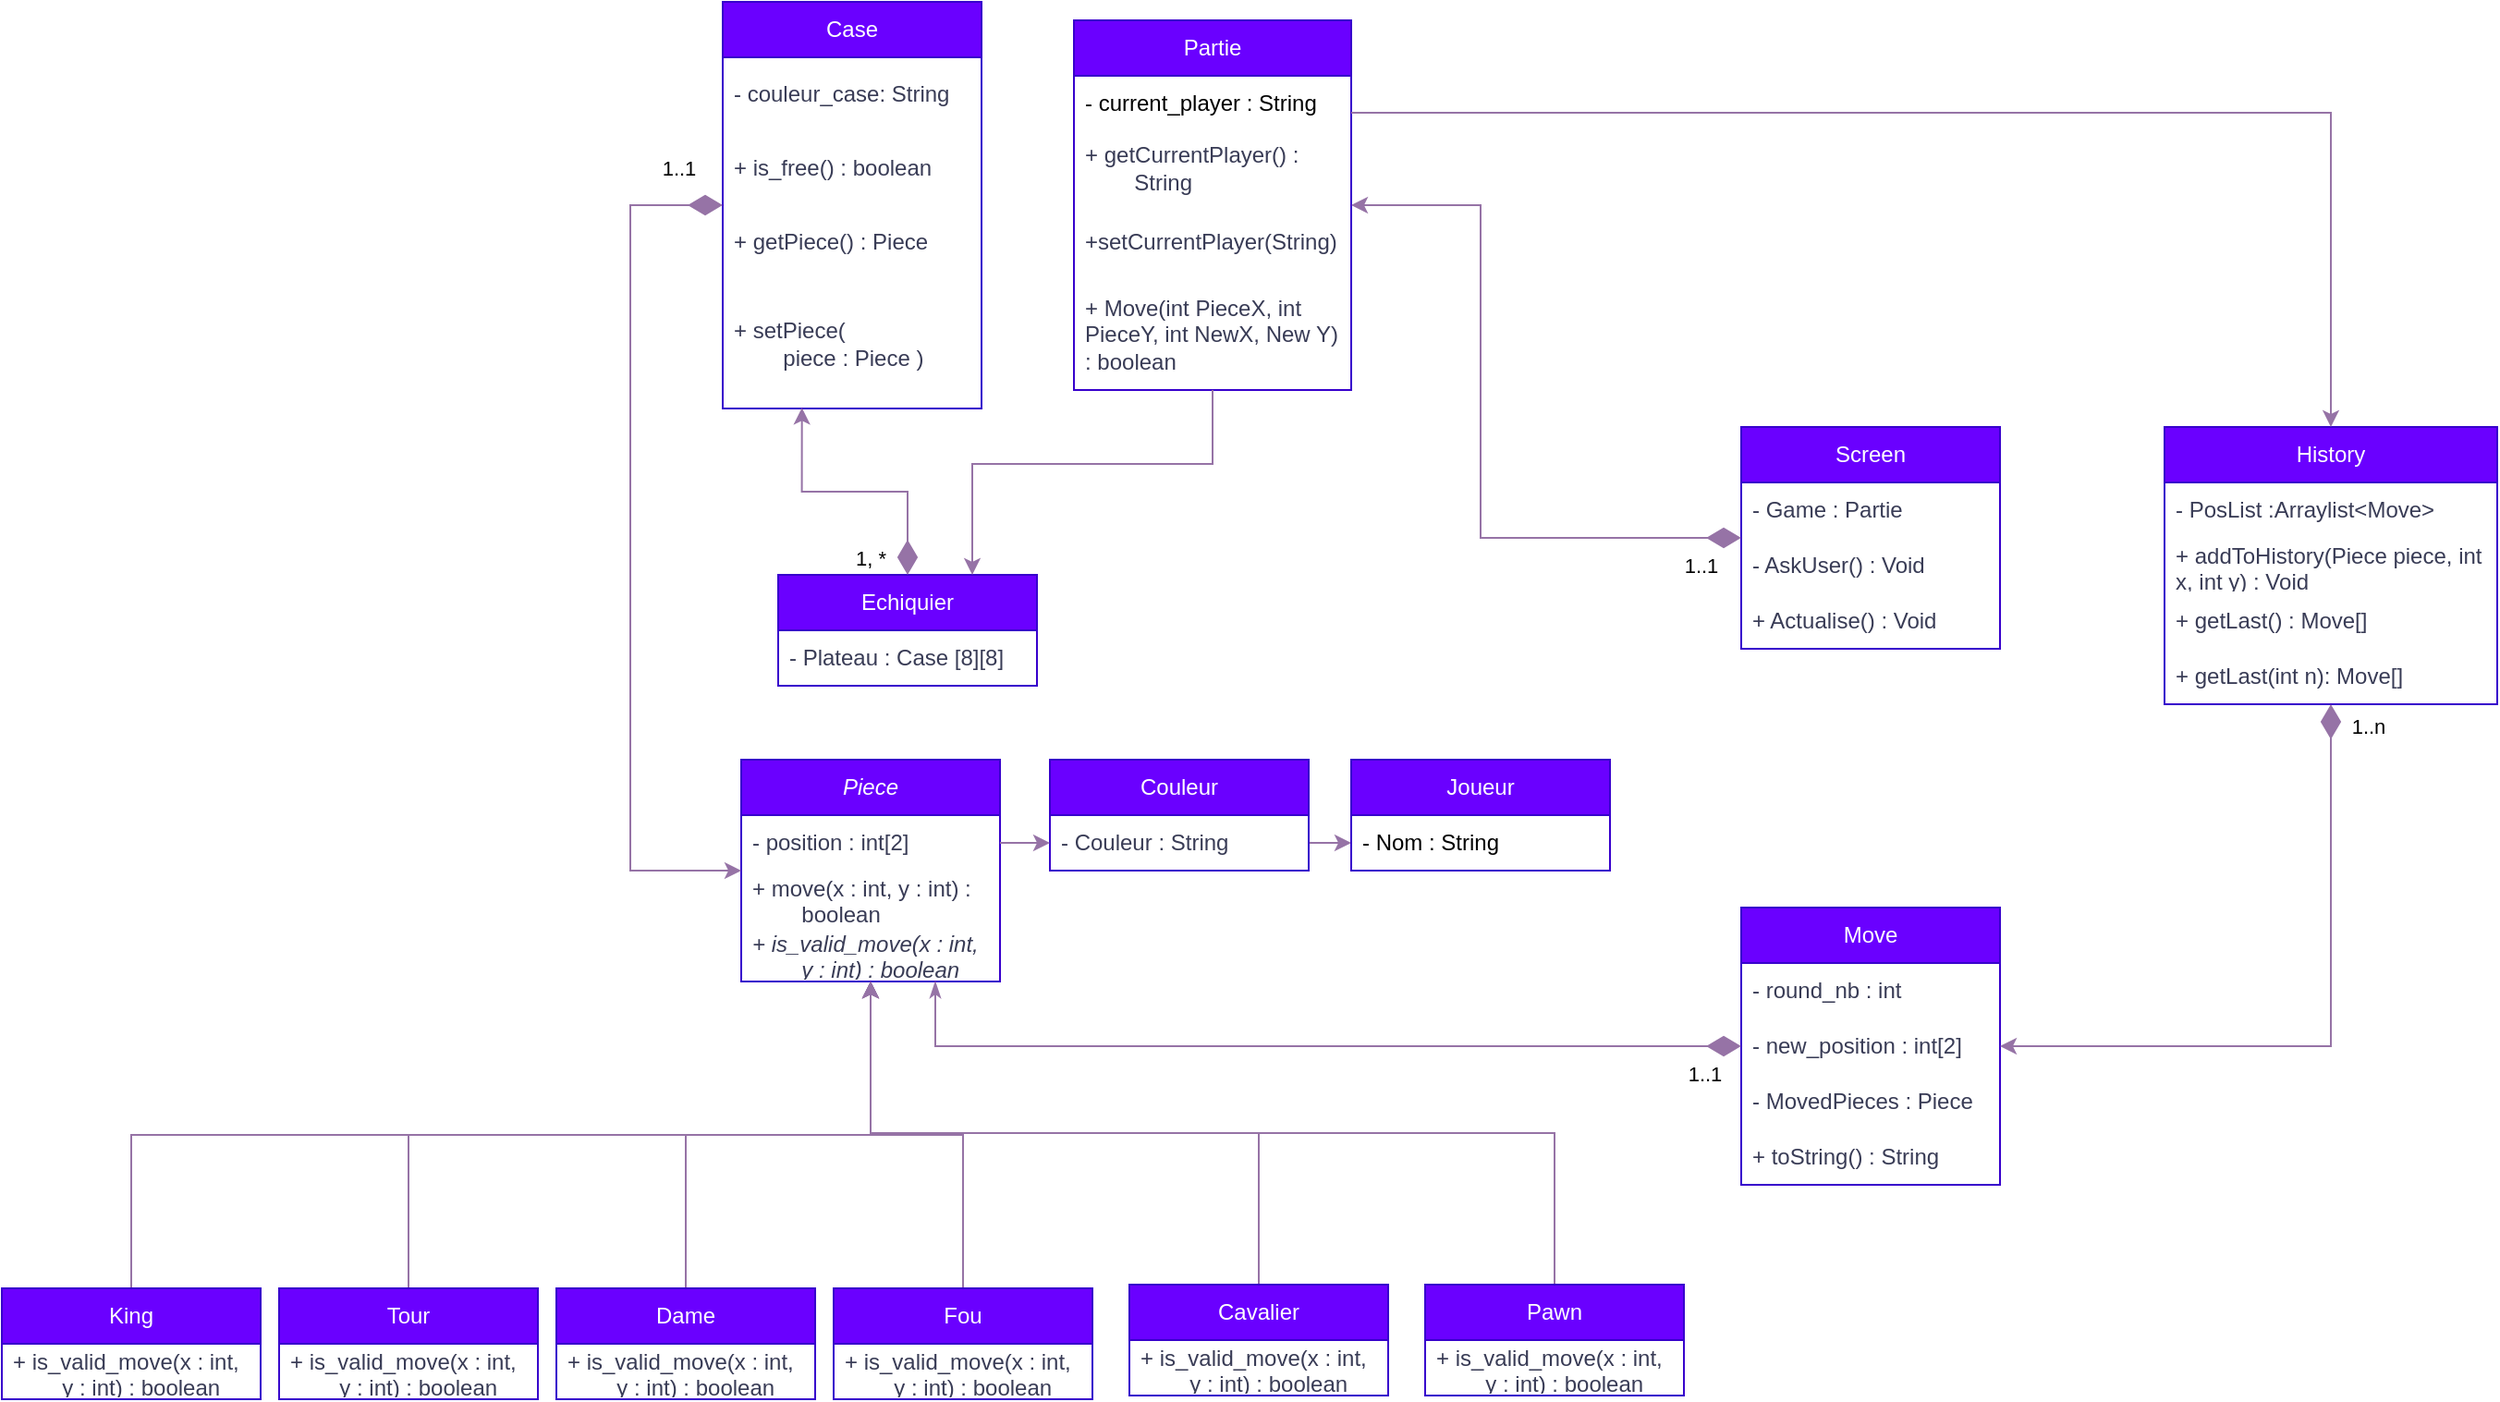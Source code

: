 <mxfile version="27.0.5">
  <diagram name="Page-1" id="sRfou3OoeG-b3gayTd13">
    <mxGraphModel dx="1072" dy="633" grid="1" gridSize="10" guides="1" tooltips="1" connect="1" arrows="1" fold="1" page="1" pageScale="1" pageWidth="827" pageHeight="1169" math="0" shadow="0">
      <root>
        <mxCell id="0" />
        <mxCell id="1" parent="0" />
        <mxCell id="uNADeWqpGI-RBYRrRzgx-45" value="Partie" style="swimlane;fontStyle=0;childLayout=stackLayout;horizontal=1;startSize=30;horizontalStack=0;resizeParent=1;resizeParentMax=0;resizeLast=0;collapsible=1;marginBottom=0;whiteSpace=wrap;html=1;labelBackgroundColor=none;fillColor=#6a00ff;fontColor=#ffffff;strokeColor=#3700CC;" parent="1" vertex="1">
          <mxGeometry x="840" y="200" width="150" height="200" as="geometry">
            <mxRectangle x="840" y="230" width="70" height="30" as="alternateBounds" />
          </mxGeometry>
        </mxCell>
        <mxCell id="uNADeWqpGI-RBYRrRzgx-46" value="- current_player : String" style="text;fillColor=none;align=left;verticalAlign=middle;spacingLeft=4;spacingRight=4;overflow=hidden;points=[[0,0.5],[1,0.5]];portConstraint=eastwest;rotatable=0;whiteSpace=wrap;html=1;labelBackgroundColor=none;strokeColor=none;" parent="uNADeWqpGI-RBYRrRzgx-45" vertex="1">
          <mxGeometry y="30" width="150" height="30" as="geometry" />
        </mxCell>
        <mxCell id="nii3DwcwY6-oPxwdLl7k-23" value="+ getCurrentPlayer() : &lt;span style=&quot;white-space: pre;&quot;&gt;&#x9;&lt;/span&gt;String" style="text;strokeColor=none;fillColor=none;align=left;verticalAlign=middle;spacingLeft=4;spacingRight=4;overflow=hidden;points=[[0,0.5],[1,0.5]];portConstraint=eastwest;rotatable=0;whiteSpace=wrap;html=1;labelBackgroundColor=none;fontColor=#393C56;" parent="uNADeWqpGI-RBYRrRzgx-45" vertex="1">
          <mxGeometry y="60" width="150" height="40" as="geometry" />
        </mxCell>
        <mxCell id="nii3DwcwY6-oPxwdLl7k-24" value="+setCurrentPlayer(String)&amp;nbsp;" style="text;strokeColor=none;fillColor=none;align=left;verticalAlign=middle;spacingLeft=4;spacingRight=4;overflow=hidden;points=[[0,0.5],[1,0.5]];portConstraint=eastwest;rotatable=0;whiteSpace=wrap;html=1;labelBackgroundColor=none;fontColor=#393C56;" parent="uNADeWqpGI-RBYRrRzgx-45" vertex="1">
          <mxGeometry y="100" width="150" height="40" as="geometry" />
        </mxCell>
        <mxCell id="rJ8RVYG-5mrpRPlzZNkK-45" value="+ Move(int PieceX, int PieceY, int NewX, New Y&lt;span style=&quot;background-color: transparent; color: light-dark(rgb(57, 60, 86), rgb(182, 184, 207));&quot;&gt;) : boolean&lt;/span&gt;" style="text;strokeColor=none;fillColor=none;align=left;verticalAlign=middle;spacingLeft=4;spacingRight=4;overflow=hidden;points=[[0,0.5],[1,0.5]];portConstraint=eastwest;rotatable=0;whiteSpace=wrap;html=1;labelBackgroundColor=none;fontColor=#393C56;" vertex="1" parent="uNADeWqpGI-RBYRrRzgx-45">
          <mxGeometry y="140" width="150" height="60" as="geometry" />
        </mxCell>
        <mxCell id="CUG4OZb4yTPgz_jlSPcF-22" style="edgeStyle=orthogonalEdgeStyle;rounded=0;orthogonalLoop=1;jettySize=auto;html=1;exitX=1;exitY=0.5;exitDx=0;exitDy=0;entryX=0;entryY=0.5;entryDx=0;entryDy=0;labelBackgroundColor=none;fontColor=default;strokeColor=#9673a6;fillColor=#e1d5e7;" parent="1" source="uNADeWqpGI-RBYRrRzgx-52" target="uNADeWqpGI-RBYRrRzgx-48" edge="1">
          <mxGeometry relative="1" as="geometry">
            <mxPoint x="1017" y="540" as="targetPoint" />
          </mxGeometry>
        </mxCell>
        <mxCell id="uNADeWqpGI-RBYRrRzgx-47" value="Joueur" style="swimlane;fontStyle=0;childLayout=stackLayout;horizontal=1;startSize=30;horizontalStack=0;resizeParent=1;resizeParentMax=0;resizeLast=0;collapsible=1;marginBottom=0;whiteSpace=wrap;html=1;labelBackgroundColor=none;fillColor=#6a00ff;strokeColor=#3700CC;fontColor=#ffffff;" parent="1" vertex="1">
          <mxGeometry x="990" y="600" width="140" height="60" as="geometry">
            <mxRectangle x="710" y="1530" width="80" height="30" as="alternateBounds" />
          </mxGeometry>
        </mxCell>
        <mxCell id="uNADeWqpGI-RBYRrRzgx-48" value="- Nom : String" style="text;align=left;verticalAlign=middle;spacingLeft=4;spacingRight=4;overflow=hidden;points=[[0,0.5],[1,0.5]];portConstraint=eastwest;rotatable=0;whiteSpace=wrap;html=1;labelBackgroundColor=none;" parent="uNADeWqpGI-RBYRrRzgx-47" vertex="1">
          <mxGeometry y="30" width="140" height="30" as="geometry" />
        </mxCell>
        <mxCell id="uNADeWqpGI-RBYRrRzgx-49" value="&lt;div&gt;Echiquier&lt;/div&gt;" style="swimlane;fontStyle=0;childLayout=stackLayout;horizontal=1;startSize=30;horizontalStack=0;resizeParent=1;resizeParentMax=0;resizeLast=0;collapsible=1;marginBottom=0;whiteSpace=wrap;html=1;labelBackgroundColor=none;fillColor=#6a00ff;fontColor=#ffffff;strokeColor=#3700CC;" parent="1" vertex="1">
          <mxGeometry x="680" y="500" width="140" height="60" as="geometry">
            <mxRectangle x="680" y="500" width="90" height="30" as="alternateBounds" />
          </mxGeometry>
        </mxCell>
        <mxCell id="uNADeWqpGI-RBYRrRzgx-50" value="- Plateau : Case [8][8]" style="text;strokeColor=none;fillColor=none;align=left;verticalAlign=middle;spacingLeft=4;spacingRight=4;overflow=hidden;points=[[0,0.5],[1,0.5]];portConstraint=eastwest;rotatable=0;whiteSpace=wrap;html=1;labelBackgroundColor=none;fontColor=#393C56;" parent="uNADeWqpGI-RBYRrRzgx-49" vertex="1">
          <mxGeometry y="30" width="140" height="30" as="geometry" />
        </mxCell>
        <mxCell id="uNADeWqpGI-RBYRrRzgx-51" value="Couleur" style="swimlane;fontStyle=0;childLayout=stackLayout;horizontal=1;startSize=30;horizontalStack=0;resizeParent=1;resizeParentMax=0;resizeLast=0;collapsible=1;marginBottom=0;whiteSpace=wrap;html=1;labelBackgroundColor=none;fillColor=#6a00ff;fontColor=#ffffff;strokeColor=#3700CC;" parent="1" vertex="1">
          <mxGeometry x="827" y="600" width="140" height="60" as="geometry">
            <mxRectangle x="710" y="1430" width="80" height="30" as="alternateBounds" />
          </mxGeometry>
        </mxCell>
        <mxCell id="uNADeWqpGI-RBYRrRzgx-52" value="- Couleur : String" style="text;strokeColor=none;fillColor=none;align=left;verticalAlign=middle;spacingLeft=4;spacingRight=4;overflow=hidden;points=[[0,0.5],[1,0.5]];portConstraint=eastwest;rotatable=0;whiteSpace=wrap;html=1;labelBackgroundColor=none;fontColor=#393C56;" parent="uNADeWqpGI-RBYRrRzgx-51" vertex="1">
          <mxGeometry y="30" width="140" height="30" as="geometry" />
        </mxCell>
        <mxCell id="CUG4OZb4yTPgz_jlSPcF-17" style="edgeStyle=orthogonalEdgeStyle;rounded=0;orthogonalLoop=1;jettySize=auto;html=1;exitX=0.5;exitY=0;exitDx=0;exitDy=0;labelBackgroundColor=none;fontColor=default;strokeColor=#9673a6;fillColor=#e1d5e7;entryX=0.5;entryY=1;entryDx=0;entryDy=0;" parent="1" source="uNADeWqpGI-RBYRrRzgx-53" edge="1" target="uNADeWqpGI-RBYRrRzgx-65">
          <mxGeometry relative="1" as="geometry">
            <mxPoint x="730" y="730" as="targetPoint" />
          </mxGeometry>
        </mxCell>
        <mxCell id="uNADeWqpGI-RBYRrRzgx-53" value="Pawn" style="swimlane;fontStyle=0;childLayout=stackLayout;horizontal=1;startSize=30;horizontalStack=0;resizeParent=1;resizeParentMax=0;resizeLast=0;collapsible=1;marginBottom=0;whiteSpace=wrap;html=1;labelBackgroundColor=none;fillColor=#6a00ff;fontColor=#ffffff;strokeColor=#3700CC;" parent="1" vertex="1">
          <mxGeometry x="1030" y="884" width="140" height="60" as="geometry" />
        </mxCell>
        <mxCell id="nii3DwcwY6-oPxwdLl7k-18" value="+ is_valid_move(&lt;span style=&quot;white-space: pre;&quot;&gt;x : int,&lt;/span&gt;&lt;div&gt;&lt;span style=&quot;white-space: pre;&quot;&gt;&lt;span style=&quot;white-space: pre;&quot;&gt;&#x9;&lt;/span&gt;y : int) : boolean&lt;/span&gt;&lt;/div&gt;" style="text;strokeColor=none;fillColor=none;align=left;verticalAlign=middle;spacingLeft=4;spacingRight=4;overflow=hidden;points=[[0,0.5],[1,0.5]];portConstraint=eastwest;rotatable=0;whiteSpace=wrap;html=1;labelBackgroundColor=none;fontColor=#393C56;" parent="uNADeWqpGI-RBYRrRzgx-53" vertex="1">
          <mxGeometry y="30" width="140" height="30" as="geometry" />
        </mxCell>
        <mxCell id="CUG4OZb4yTPgz_jlSPcF-15" style="edgeStyle=orthogonalEdgeStyle;rounded=0;orthogonalLoop=1;jettySize=auto;html=1;exitX=0.5;exitY=0;exitDx=0;exitDy=0;labelBackgroundColor=none;fontColor=default;strokeColor=#9673a6;fillColor=#e1d5e7;entryX=0.5;entryY=1;entryDx=0;entryDy=0;" parent="1" source="uNADeWqpGI-RBYRrRzgx-59" edge="1" target="uNADeWqpGI-RBYRrRzgx-65">
          <mxGeometry relative="1" as="geometry">
            <mxPoint x="730" y="730" as="targetPoint" />
          </mxGeometry>
        </mxCell>
        <mxCell id="uNADeWqpGI-RBYRrRzgx-59" value="Fou" style="swimlane;fontStyle=0;childLayout=stackLayout;horizontal=1;startSize=30;horizontalStack=0;resizeParent=1;resizeParentMax=0;resizeLast=0;collapsible=1;marginBottom=0;whiteSpace=wrap;html=1;labelBackgroundColor=none;fillColor=#6a00ff;fontColor=#ffffff;strokeColor=#3700CC;" parent="1" vertex="1">
          <mxGeometry x="710" y="886" width="140" height="60" as="geometry">
            <mxRectangle x="450" y="1790" width="60" height="30" as="alternateBounds" />
          </mxGeometry>
        </mxCell>
        <mxCell id="nii3DwcwY6-oPxwdLl7k-16" value="+ is_valid_move(&lt;span style=&quot;white-space: pre;&quot;&gt;x : int,&lt;/span&gt;&lt;div&gt;&lt;span style=&quot;white-space: pre;&quot;&gt;&lt;span style=&quot;white-space: pre;&quot;&gt;&#x9;&lt;/span&gt;y : int) : boolean&lt;/span&gt;&lt;/div&gt;" style="text;strokeColor=none;fillColor=none;align=left;verticalAlign=middle;spacingLeft=4;spacingRight=4;overflow=hidden;points=[[0,0.5],[1,0.5]];portConstraint=eastwest;rotatable=0;whiteSpace=wrap;html=1;labelBackgroundColor=none;fontColor=#393C56;" parent="uNADeWqpGI-RBYRrRzgx-59" vertex="1">
          <mxGeometry y="30" width="140" height="30" as="geometry" />
        </mxCell>
        <mxCell id="CUG4OZb4yTPgz_jlSPcF-18" style="edgeStyle=orthogonalEdgeStyle;rounded=0;orthogonalLoop=1;jettySize=auto;html=1;exitX=0.5;exitY=0;exitDx=0;exitDy=0;labelBackgroundColor=none;fontColor=default;strokeColor=#9673a6;fillColor=#e1d5e7;entryX=0.5;entryY=1;entryDx=0;entryDy=0;" parent="1" source="uNADeWqpGI-RBYRrRzgx-61" edge="1" target="uNADeWqpGI-RBYRrRzgx-65">
          <mxGeometry relative="1" as="geometry">
            <mxPoint x="730" y="730" as="targetPoint" />
          </mxGeometry>
        </mxCell>
        <mxCell id="uNADeWqpGI-RBYRrRzgx-61" value="Tour" style="swimlane;fontStyle=0;childLayout=stackLayout;horizontal=1;startSize=30;horizontalStack=0;resizeParent=1;resizeParentMax=0;resizeLast=0;collapsible=1;marginBottom=0;whiteSpace=wrap;html=1;labelBackgroundColor=none;fillColor=#6a00ff;fontColor=#ffffff;strokeColor=#3700CC;" parent="1" vertex="1">
          <mxGeometry x="410" y="886" width="140" height="60" as="geometry" />
        </mxCell>
        <mxCell id="nii3DwcwY6-oPxwdLl7k-14" value="+ is_valid_move(&lt;span style=&quot;white-space: pre;&quot;&gt;x : int,&lt;/span&gt;&lt;div&gt;&lt;span style=&quot;white-space: pre;&quot;&gt;&lt;span style=&quot;white-space: pre;&quot;&gt;&#x9;&lt;/span&gt;y : int) : boolean&lt;/span&gt;&lt;/div&gt;" style="text;strokeColor=none;fillColor=none;align=left;verticalAlign=middle;spacingLeft=4;spacingRight=4;overflow=hidden;points=[[0,0.5],[1,0.5]];portConstraint=eastwest;rotatable=0;whiteSpace=wrap;html=1;labelBackgroundColor=none;fontColor=#393C56;" parent="uNADeWqpGI-RBYRrRzgx-61" vertex="1">
          <mxGeometry y="30" width="140" height="30" as="geometry" />
        </mxCell>
        <mxCell id="uNADeWqpGI-RBYRrRzgx-65" value="&lt;i&gt;Piece&lt;/i&gt;" style="swimlane;fontStyle=0;childLayout=stackLayout;horizontal=1;startSize=30;horizontalStack=0;resizeParent=1;resizeParentMax=0;resizeLast=0;collapsible=1;marginBottom=0;whiteSpace=wrap;html=1;labelBackgroundColor=none;fillColor=#6a00ff;fontColor=#ffffff;strokeColor=#3700CC;" parent="1" vertex="1">
          <mxGeometry x="660" y="600" width="140" height="120" as="geometry">
            <mxRectangle x="660" y="600" width="70" height="30" as="alternateBounds" />
          </mxGeometry>
        </mxCell>
        <mxCell id="uNADeWqpGI-RBYRrRzgx-66" value="- position : int[2]" style="text;fillColor=none;align=left;verticalAlign=middle;spacingLeft=4;spacingRight=4;overflow=hidden;points=[[0,0.5],[1,0.5]];portConstraint=eastwest;rotatable=0;whiteSpace=wrap;html=1;labelBackgroundColor=none;fontColor=#393C56;" parent="uNADeWqpGI-RBYRrRzgx-65" vertex="1">
          <mxGeometry y="30" width="140" height="30" as="geometry" />
        </mxCell>
        <mxCell id="uNADeWqpGI-RBYRrRzgx-67" value="+ move(x : int, y : int) : &lt;span style=&quot;white-space: pre;&quot;&gt;&#x9;&lt;/span&gt;boolean" style="text;strokeColor=none;fillColor=none;align=left;verticalAlign=middle;spacingLeft=4;spacingRight=4;overflow=hidden;points=[[0,0.5],[1,0.5]];portConstraint=eastwest;rotatable=0;whiteSpace=wrap;html=1;labelBackgroundColor=none;fontColor=#393C56;" parent="uNADeWqpGI-RBYRrRzgx-65" vertex="1">
          <mxGeometry y="60" width="140" height="30" as="geometry" />
        </mxCell>
        <mxCell id="nii3DwcwY6-oPxwdLl7k-12" value="&lt;i&gt;+ is_valid_move(x : int, &lt;span style=&quot;white-space: pre;&quot;&gt;&#x9;&lt;/span&gt;y : int) : boolean&lt;/i&gt;" style="text;strokeColor=none;fillColor=none;align=left;verticalAlign=middle;spacingLeft=4;spacingRight=4;overflow=hidden;points=[[0,0.5],[1,0.5]];portConstraint=eastwest;rotatable=0;whiteSpace=wrap;html=1;labelBackgroundColor=none;fontColor=#393C56;" parent="uNADeWqpGI-RBYRrRzgx-65" vertex="1">
          <mxGeometry y="90" width="140" height="30" as="geometry" />
        </mxCell>
        <mxCell id="CUG4OZb4yTPgz_jlSPcF-14" style="edgeStyle=orthogonalEdgeStyle;rounded=0;orthogonalLoop=1;jettySize=auto;html=1;exitX=0.5;exitY=0;exitDx=0;exitDy=0;labelBackgroundColor=none;fontColor=default;strokeColor=#9673a6;fillColor=#e1d5e7;entryX=0.5;entryY=1;entryDx=0;entryDy=0;" parent="1" source="uNADeWqpGI-RBYRrRzgx-68" edge="1" target="uNADeWqpGI-RBYRrRzgx-65">
          <mxGeometry relative="1" as="geometry">
            <mxPoint x="730" y="730" as="targetPoint" />
          </mxGeometry>
        </mxCell>
        <mxCell id="uNADeWqpGI-RBYRrRzgx-68" value="Dame" style="swimlane;fontStyle=0;childLayout=stackLayout;horizontal=1;startSize=30;horizontalStack=0;resizeParent=1;resizeParentMax=0;resizeLast=0;collapsible=1;marginBottom=0;whiteSpace=wrap;html=1;labelBackgroundColor=none;fillColor=#6a00ff;fontColor=#ffffff;strokeColor=#3700CC;" parent="1" vertex="1">
          <mxGeometry x="560" y="886" width="140" height="60" as="geometry" />
        </mxCell>
        <mxCell id="nii3DwcwY6-oPxwdLl7k-15" value="+ is_valid_move(&lt;span style=&quot;white-space: pre;&quot;&gt;x : int,&lt;/span&gt;&lt;div&gt;&lt;span style=&quot;white-space: pre;&quot;&gt;&lt;span style=&quot;white-space: pre;&quot;&gt;&#x9;&lt;/span&gt;y : int) : boolean&lt;/span&gt;&lt;/div&gt;" style="text;strokeColor=none;fillColor=none;align=left;verticalAlign=middle;spacingLeft=4;spacingRight=4;overflow=hidden;points=[[0,0.5],[1,0.5]];portConstraint=eastwest;rotatable=0;whiteSpace=wrap;html=1;labelBackgroundColor=none;fontColor=#393C56;" parent="uNADeWqpGI-RBYRrRzgx-68" vertex="1">
          <mxGeometry y="30" width="140" height="30" as="geometry" />
        </mxCell>
        <mxCell id="uNADeWqpGI-RBYRrRzgx-76" value="" style="endArrow=classic;html=1;rounded=0;exitX=1;exitY=0.5;exitDx=0;exitDy=0;entryX=0;entryY=0.5;entryDx=0;entryDy=0;labelBackgroundColor=none;fontColor=default;strokeColor=#9673a6;fillColor=#e1d5e7;" parent="1" source="uNADeWqpGI-RBYRrRzgx-66" target="uNADeWqpGI-RBYRrRzgx-52" edge="1">
          <mxGeometry width="50" height="50" relative="1" as="geometry">
            <mxPoint x="920" y="620" as="sourcePoint" />
            <mxPoint x="890" y="700" as="targetPoint" />
          </mxGeometry>
        </mxCell>
        <mxCell id="THYFo9BnQNtCBT56ciCu-29" value="Case" style="swimlane;fontStyle=0;childLayout=stackLayout;horizontal=1;startSize=30;horizontalStack=0;resizeParent=1;resizeParentMax=0;resizeLast=0;collapsible=1;marginBottom=0;whiteSpace=wrap;html=1;labelBackgroundColor=none;fillColor=#6a00ff;fontColor=#ffffff;strokeColor=#3700CC;" parent="1" vertex="1">
          <mxGeometry x="650" y="190" width="140" height="220" as="geometry">
            <mxRectangle x="650" y="190" width="70" height="30" as="alternateBounds" />
          </mxGeometry>
        </mxCell>
        <mxCell id="THYFo9BnQNtCBT56ciCu-30" value="- couleur_case: String" style="text;fillColor=none;align=left;verticalAlign=middle;spacingLeft=4;spacingRight=4;overflow=hidden;points=[[0,0.5],[1,0.5]];portConstraint=eastwest;rotatable=0;whiteSpace=wrap;html=1;labelBackgroundColor=none;fontColor=#393C56;" parent="THYFo9BnQNtCBT56ciCu-29" vertex="1">
          <mxGeometry y="30" width="140" height="40" as="geometry" />
        </mxCell>
        <mxCell id="uNADeWqpGI-RBYRrRzgx-103" value="+ is_free() : boolean" style="text;strokeColor=none;fillColor=none;align=left;verticalAlign=middle;spacingLeft=4;spacingRight=4;overflow=hidden;points=[[0,0.5],[1,0.5]];portConstraint=eastwest;rotatable=0;whiteSpace=wrap;html=1;labelBackgroundColor=none;fontColor=#393C56;" parent="THYFo9BnQNtCBT56ciCu-29" vertex="1">
          <mxGeometry y="70" width="140" height="40" as="geometry" />
        </mxCell>
        <mxCell id="nii3DwcwY6-oPxwdLl7k-20" value="+ getPiece() : Piece" style="text;strokeColor=none;fillColor=none;align=left;verticalAlign=middle;spacingLeft=4;spacingRight=4;overflow=hidden;points=[[0,0.5],[1,0.5]];portConstraint=eastwest;rotatable=0;whiteSpace=wrap;html=1;labelBackgroundColor=none;fontColor=#393C56;" parent="THYFo9BnQNtCBT56ciCu-29" vertex="1">
          <mxGeometry y="110" width="140" height="40" as="geometry" />
        </mxCell>
        <mxCell id="nii3DwcwY6-oPxwdLl7k-21" value="+ setPiece(&lt;div&gt;&lt;span style=&quot;white-space: pre;&quot;&gt;&#x9;&lt;/span&gt;piece : Piece )&lt;/div&gt;" style="text;strokeColor=none;fillColor=none;align=left;verticalAlign=middle;spacingLeft=4;spacingRight=4;overflow=hidden;points=[[0,0.5],[1,0.5]];portConstraint=eastwest;rotatable=0;whiteSpace=wrap;html=1;labelBackgroundColor=none;fontColor=#393C56;" parent="THYFo9BnQNtCBT56ciCu-29" vertex="1">
          <mxGeometry y="150" width="140" height="70" as="geometry" />
        </mxCell>
        <mxCell id="CUG4OZb4yTPgz_jlSPcF-16" style="edgeStyle=orthogonalEdgeStyle;rounded=0;orthogonalLoop=1;jettySize=auto;html=1;exitX=0.5;exitY=0;exitDx=0;exitDy=0;labelBackgroundColor=none;fontColor=default;strokeColor=#9673a6;fillColor=#e1d5e7;entryX=0.5;entryY=1;entryDx=0;entryDy=0;" parent="1" source="uNADeWqpGI-RBYRrRzgx-63" edge="1" target="uNADeWqpGI-RBYRrRzgx-65">
          <mxGeometry relative="1" as="geometry">
            <mxPoint x="730" y="740" as="targetPoint" />
          </mxGeometry>
        </mxCell>
        <mxCell id="uNADeWqpGI-RBYRrRzgx-63" value="Cavalier" style="swimlane;fontStyle=0;childLayout=stackLayout;horizontal=1;startSize=30;horizontalStack=0;resizeParent=1;resizeParentMax=0;resizeLast=0;collapsible=1;marginBottom=0;whiteSpace=wrap;html=1;labelBackgroundColor=none;fillColor=#6a00ff;fontColor=#ffffff;strokeColor=#3700CC;" parent="1" vertex="1">
          <mxGeometry x="870" y="884" width="140" height="60" as="geometry" />
        </mxCell>
        <mxCell id="nii3DwcwY6-oPxwdLl7k-17" value="+ is_valid_move(&lt;span style=&quot;white-space: pre;&quot;&gt;x : int,&lt;/span&gt;&lt;div&gt;&lt;span style=&quot;white-space: pre;&quot;&gt;&lt;span style=&quot;white-space: pre;&quot;&gt;&#x9;&lt;/span&gt;y : int) : boolean&lt;/span&gt;&lt;/div&gt;" style="text;strokeColor=none;fillColor=none;align=left;verticalAlign=middle;spacingLeft=4;spacingRight=4;overflow=hidden;points=[[0,0.5],[1,0.5]];portConstraint=eastwest;rotatable=0;whiteSpace=wrap;html=1;labelBackgroundColor=none;fontColor=#393C56;" parent="uNADeWqpGI-RBYRrRzgx-63" vertex="1">
          <mxGeometry y="30" width="140" height="30" as="geometry" />
        </mxCell>
        <mxCell id="CUG4OZb4yTPgz_jlSPcF-11" style="edgeStyle=orthogonalEdgeStyle;rounded=0;orthogonalLoop=1;jettySize=auto;html=1;exitX=0.5;exitY=0;exitDx=0;exitDy=0;labelBackgroundColor=none;fontColor=default;strokeColor=#9673a6;fillColor=#e1d5e7;entryX=0.5;entryY=1;entryDx=0;entryDy=0;" parent="1" source="uNADeWqpGI-RBYRrRzgx-98" edge="1" target="uNADeWqpGI-RBYRrRzgx-65">
          <mxGeometry relative="1" as="geometry">
            <mxPoint x="730" y="730" as="targetPoint" />
          </mxGeometry>
        </mxCell>
        <mxCell id="uNADeWqpGI-RBYRrRzgx-98" value="King" style="swimlane;fontStyle=0;childLayout=stackLayout;horizontal=1;startSize=30;horizontalStack=0;resizeParent=1;resizeParentMax=0;resizeLast=0;collapsible=1;marginBottom=0;whiteSpace=wrap;html=1;labelBackgroundColor=none;fillColor=#6a00ff;fontColor=#ffffff;strokeColor=#3700CC;" parent="1" vertex="1">
          <mxGeometry x="260" y="886" width="140" height="60" as="geometry">
            <mxRectangle x="200" y="1660" width="60" height="30" as="alternateBounds" />
          </mxGeometry>
        </mxCell>
        <mxCell id="uNADeWqpGI-RBYRrRzgx-99" value="+ is_valid_move(&lt;span style=&quot;white-space: pre;&quot;&gt;x : int,&lt;/span&gt;&lt;div&gt;&lt;span style=&quot;white-space: pre;&quot;&gt;&lt;span style=&quot;white-space: pre;&quot;&gt;&#x9;&lt;/span&gt;y : int) : boolean&lt;/span&gt;&lt;/div&gt;" style="text;strokeColor=none;fillColor=none;align=left;verticalAlign=middle;spacingLeft=4;spacingRight=4;overflow=hidden;points=[[0,0.5],[1,0.5]];portConstraint=eastwest;rotatable=0;whiteSpace=wrap;html=1;labelBackgroundColor=none;fontColor=#393C56;" parent="uNADeWqpGI-RBYRrRzgx-98" vertex="1">
          <mxGeometry y="30" width="140" height="30" as="geometry" />
        </mxCell>
        <mxCell id="CUG4OZb4yTPgz_jlSPcF-1" value="1, *" style="endArrow=classic;html=1;endSize=6;startArrow=diamondThin;startSize=16;startFill=1;edgeStyle=orthogonalEdgeStyle;align=left;verticalAlign=bottom;rounded=0;exitX=0.5;exitY=0;exitDx=0;exitDy=0;entryX=0.306;entryY=0.995;entryDx=0;entryDy=0;entryPerimeter=0;labelBackgroundColor=none;fontColor=default;strokeColor=#9673a6;fillColor=#e1d5e7;endFill=1;" parent="1" source="uNADeWqpGI-RBYRrRzgx-49" target="nii3DwcwY6-oPxwdLl7k-21" edge="1">
          <mxGeometry x="-1" y="30" relative="1" as="geometry">
            <mxPoint x="740" y="310" as="sourcePoint" />
            <mxPoint x="710" y="410" as="targetPoint" />
            <mxPoint as="offset" />
          </mxGeometry>
        </mxCell>
        <mxCell id="nii3DwcwY6-oPxwdLl7k-25" value="" style="endArrow=classic;html=1;rounded=0;entryX=0.75;entryY=0;entryDx=0;entryDy=0;labelBackgroundColor=none;strokeColor=#9673a6;fontColor=default;fillColor=#e1d5e7;exitX=0.5;exitY=1;exitDx=0;exitDy=0;" parent="1" source="uNADeWqpGI-RBYRrRzgx-45" target="uNADeWqpGI-RBYRrRzgx-49" edge="1">
          <mxGeometry width="50" height="50" relative="1" as="geometry">
            <mxPoint x="960" y="430" as="sourcePoint" />
            <mxPoint x="820" y="410" as="targetPoint" />
            <Array as="points">
              <mxPoint x="915" y="440" />
              <mxPoint x="785" y="440" />
            </Array>
          </mxGeometry>
        </mxCell>
        <mxCell id="yJl5q6f1vZFSUKy6y-DV-5" value="Move" style="swimlane;fontStyle=0;childLayout=stackLayout;horizontal=1;startSize=30;horizontalStack=0;resizeParent=1;resizeParentMax=0;resizeLast=0;collapsible=1;marginBottom=0;whiteSpace=wrap;html=1;labelBackgroundColor=none;fillColor=#6a00ff;fontColor=#ffffff;strokeColor=#3700CC;" parent="1" vertex="1">
          <mxGeometry x="1201" y="680" width="140" height="150" as="geometry">
            <mxRectangle x="1201" y="680" width="80" height="30" as="alternateBounds" />
          </mxGeometry>
        </mxCell>
        <mxCell id="yJl5q6f1vZFSUKy6y-DV-6" value="- round_nb : int" style="text;strokeColor=none;fillColor=none;align=left;verticalAlign=middle;spacingLeft=4;spacingRight=4;overflow=hidden;points=[[0,0.5],[1,0.5]];portConstraint=eastwest;rotatable=0;whiteSpace=wrap;html=1;labelBackgroundColor=none;fontColor=#393C56;" parent="yJl5q6f1vZFSUKy6y-DV-5" vertex="1">
          <mxGeometry y="30" width="140" height="30" as="geometry" />
        </mxCell>
        <mxCell id="yJl5q6f1vZFSUKy6y-DV-7" value="- new_position : int[2]" style="text;strokeColor=none;fillColor=none;align=left;verticalAlign=middle;spacingLeft=4;spacingRight=4;overflow=hidden;points=[[0,0.5],[1,0.5]];portConstraint=eastwest;rotatable=0;whiteSpace=wrap;html=1;labelBackgroundColor=none;fontColor=#393C56;" parent="yJl5q6f1vZFSUKy6y-DV-5" vertex="1">
          <mxGeometry y="60" width="140" height="30" as="geometry" />
        </mxCell>
        <mxCell id="rJ8RVYG-5mrpRPlzZNkK-8" value="- MovedPieces : Piece&amp;nbsp;" style="text;strokeColor=none;fillColor=none;align=left;verticalAlign=middle;spacingLeft=4;spacingRight=4;overflow=hidden;points=[[0,0.5],[1,0.5]];portConstraint=eastwest;rotatable=0;whiteSpace=wrap;html=1;labelBackgroundColor=none;fontColor=#393C56;" vertex="1" parent="yJl5q6f1vZFSUKy6y-DV-5">
          <mxGeometry y="90" width="140" height="30" as="geometry" />
        </mxCell>
        <mxCell id="rJ8RVYG-5mrpRPlzZNkK-18" value="+ toString() : String" style="text;strokeColor=none;fillColor=none;align=left;verticalAlign=middle;spacingLeft=4;spacingRight=4;overflow=hidden;points=[[0,0.5],[1,0.5]];portConstraint=eastwest;rotatable=0;whiteSpace=wrap;html=1;labelBackgroundColor=none;fontColor=#393C56;" vertex="1" parent="yJl5q6f1vZFSUKy6y-DV-5">
          <mxGeometry y="120" width="140" height="30" as="geometry" />
        </mxCell>
        <mxCell id="rJ8RVYG-5mrpRPlzZNkK-2" value="Screen" style="swimlane;fontStyle=0;childLayout=stackLayout;horizontal=1;startSize=30;horizontalStack=0;resizeParent=1;resizeParentMax=0;resizeLast=0;collapsible=1;marginBottom=0;whiteSpace=wrap;html=1;labelBackgroundColor=none;fillColor=#6a00ff;fontColor=#ffffff;strokeColor=#3700CC;" vertex="1" parent="1">
          <mxGeometry x="1201" y="420" width="140" height="120" as="geometry">
            <mxRectangle x="1201" y="420" width="90" height="30" as="alternateBounds" />
          </mxGeometry>
        </mxCell>
        <mxCell id="rJ8RVYG-5mrpRPlzZNkK-3" value="- Game : Partie" style="text;strokeColor=none;fillColor=none;align=left;verticalAlign=middle;spacingLeft=4;spacingRight=4;overflow=hidden;points=[[0,0.5],[1,0.5]];portConstraint=eastwest;rotatable=0;whiteSpace=wrap;html=1;labelBackgroundColor=none;fontColor=#393C56;" vertex="1" parent="rJ8RVYG-5mrpRPlzZNkK-2">
          <mxGeometry y="30" width="140" height="30" as="geometry" />
        </mxCell>
        <mxCell id="rJ8RVYG-5mrpRPlzZNkK-40" value="- AskUser() : Void" style="text;strokeColor=none;fillColor=none;align=left;verticalAlign=middle;spacingLeft=4;spacingRight=4;overflow=hidden;points=[[0,0.5],[1,0.5]];portConstraint=eastwest;rotatable=0;whiteSpace=wrap;html=1;labelBackgroundColor=none;fontColor=#393C56;" vertex="1" parent="rJ8RVYG-5mrpRPlzZNkK-2">
          <mxGeometry y="60" width="140" height="30" as="geometry" />
        </mxCell>
        <mxCell id="rJ8RVYG-5mrpRPlzZNkK-47" value="+ Actualise() : Void" style="text;strokeColor=none;fillColor=none;align=left;verticalAlign=middle;spacingLeft=4;spacingRight=4;overflow=hidden;points=[[0,0.5],[1,0.5]];portConstraint=eastwest;rotatable=0;whiteSpace=wrap;html=1;labelBackgroundColor=none;fontColor=#393C56;" vertex="1" parent="rJ8RVYG-5mrpRPlzZNkK-2">
          <mxGeometry y="90" width="140" height="30" as="geometry" />
        </mxCell>
        <mxCell id="rJ8RVYG-5mrpRPlzZNkK-10" value="History" style="swimlane;fontStyle=0;childLayout=stackLayout;horizontal=1;startSize=30;horizontalStack=0;resizeParent=1;resizeParentMax=0;resizeLast=0;collapsible=1;marginBottom=0;whiteSpace=wrap;html=1;labelBackgroundColor=none;fillColor=#6a00ff;fontColor=#ffffff;strokeColor=#3700CC;" vertex="1" parent="1">
          <mxGeometry x="1430" y="420" width="180" height="150" as="geometry">
            <mxRectangle x="1430" y="420" width="90" height="30" as="alternateBounds" />
          </mxGeometry>
        </mxCell>
        <mxCell id="rJ8RVYG-5mrpRPlzZNkK-12" value="- PosList :Arraylist&amp;lt;Move&amp;gt;" style="text;strokeColor=none;fillColor=none;align=left;verticalAlign=middle;spacingLeft=4;spacingRight=4;overflow=hidden;points=[[0,0.5],[1,0.5]];portConstraint=eastwest;rotatable=0;whiteSpace=wrap;html=1;labelBackgroundColor=none;fontColor=#393C56;" vertex="1" parent="rJ8RVYG-5mrpRPlzZNkK-10">
          <mxGeometry y="30" width="180" height="30" as="geometry" />
        </mxCell>
        <mxCell id="rJ8RVYG-5mrpRPlzZNkK-14" value="+ addToHistory(Piece piece, int x, int y) : Void" style="text;strokeColor=none;fillColor=none;align=left;verticalAlign=middle;spacingLeft=4;spacingRight=4;overflow=hidden;points=[[0,0.5],[1,0.5]];portConstraint=eastwest;rotatable=0;whiteSpace=wrap;html=1;labelBackgroundColor=none;fontColor=#393C56;" vertex="1" parent="rJ8RVYG-5mrpRPlzZNkK-10">
          <mxGeometry y="60" width="180" height="30" as="geometry" />
        </mxCell>
        <mxCell id="rJ8RVYG-5mrpRPlzZNkK-16" value="+ getLast() : Move[]" style="text;strokeColor=none;fillColor=none;align=left;verticalAlign=middle;spacingLeft=4;spacingRight=4;overflow=hidden;points=[[0,0.5],[1,0.5]];portConstraint=eastwest;rotatable=0;whiteSpace=wrap;html=1;labelBackgroundColor=none;fontColor=#393C56;" vertex="1" parent="rJ8RVYG-5mrpRPlzZNkK-10">
          <mxGeometry y="90" width="180" height="30" as="geometry" />
        </mxCell>
        <mxCell id="rJ8RVYG-5mrpRPlzZNkK-17" value="+ getLast(int n&lt;span style=&quot;background-color: transparent; color: light-dark(rgb(57, 60, 86), rgb(182, 184, 207));&quot;&gt;)&lt;/span&gt;: Move[]" style="text;strokeColor=none;fillColor=none;align=left;verticalAlign=middle;spacingLeft=4;spacingRight=4;overflow=hidden;points=[[0,0.5],[1,0.5]];portConstraint=eastwest;rotatable=0;whiteSpace=wrap;html=1;labelBackgroundColor=none;fontColor=#393C56;" vertex="1" parent="rJ8RVYG-5mrpRPlzZNkK-10">
          <mxGeometry y="120" width="180" height="30" as="geometry" />
        </mxCell>
        <mxCell id="rJ8RVYG-5mrpRPlzZNkK-19" value="" style="endArrow=diamondThin;html=1;endSize=16;startArrow=classicThin;startSize=6;startFill=1;edgeStyle=orthogonalEdgeStyle;align=left;verticalAlign=bottom;rounded=0;exitX=0.75;exitY=1;exitDx=0;exitDy=0;entryX=0;entryY=0.5;entryDx=0;entryDy=0;endFill=1;fillColor=#e1d5e7;strokeColor=#9673a6;" edge="1" parent="1" source="uNADeWqpGI-RBYRrRzgx-65" target="yJl5q6f1vZFSUKy6y-DV-5">
          <mxGeometry x="-1" y="3" relative="1" as="geometry">
            <mxPoint x="890" y="700" as="sourcePoint" />
            <mxPoint x="1150" y="770" as="targetPoint" />
          </mxGeometry>
        </mxCell>
        <mxCell id="rJ8RVYG-5mrpRPlzZNkK-20" value="1..1" style="edgeLabel;html=1;align=center;verticalAlign=middle;resizable=0;points=[];" vertex="1" connectable="0" parent="rJ8RVYG-5mrpRPlzZNkK-19">
          <mxGeometry x="0.969" y="-1" relative="1" as="geometry">
            <mxPoint x="-13" y="14" as="offset" />
          </mxGeometry>
        </mxCell>
        <mxCell id="rJ8RVYG-5mrpRPlzZNkK-25" value="" style="endArrow=classic;html=1;rounded=0;entryX=1;entryY=0.5;entryDx=0;entryDy=0;labelBackgroundColor=none;fontColor=default;strokeColor=#9673a6;fillColor=#e1d5e7;startArrow=diamondThin;startFill=1;startSize=16;exitX=0.5;exitY=1;exitDx=0;exitDy=0;" edge="1" parent="1" source="rJ8RVYG-5mrpRPlzZNkK-10" target="yJl5q6f1vZFSUKy6y-DV-5">
          <mxGeometry width="50" height="50" relative="1" as="geometry">
            <mxPoint x="1520" y="660" as="sourcePoint" />
            <mxPoint x="1480" y="650" as="targetPoint" />
            <Array as="points">
              <mxPoint x="1520" y="755" />
            </Array>
          </mxGeometry>
        </mxCell>
        <mxCell id="rJ8RVYG-5mrpRPlzZNkK-28" value="1..n" style="edgeLabel;html=1;align=center;verticalAlign=middle;resizable=0;points=[];" vertex="1" connectable="0" parent="rJ8RVYG-5mrpRPlzZNkK-25">
          <mxGeometry x="-0.933" y="2" relative="1" as="geometry">
            <mxPoint x="18" as="offset" />
          </mxGeometry>
        </mxCell>
        <mxCell id="rJ8RVYG-5mrpRPlzZNkK-29" value="" style="endArrow=classic;html=1;rounded=0;labelBackgroundColor=none;fontColor=default;strokeColor=#9673a6;fillColor=#e1d5e7;startArrow=none;startFill=0;startSize=16;exitX=1;exitY=0.25;exitDx=0;exitDy=0;entryX=0.5;entryY=0;entryDx=0;entryDy=0;" edge="1" parent="1" source="uNADeWqpGI-RBYRrRzgx-45" target="rJ8RVYG-5mrpRPlzZNkK-10">
          <mxGeometry width="50" height="50" relative="1" as="geometry">
            <mxPoint x="1230" y="320" as="sourcePoint" />
            <mxPoint x="1369" y="395" as="targetPoint" />
            <Array as="points">
              <mxPoint x="1520" y="250" />
            </Array>
          </mxGeometry>
        </mxCell>
        <mxCell id="rJ8RVYG-5mrpRPlzZNkK-32" value="" style="endArrow=classic;html=1;rounded=0;labelBackgroundColor=none;fontColor=default;strokeColor=#9673a6;fillColor=#e1d5e7;exitX=0;exitY=0.5;exitDx=0;exitDy=0;startArrow=diamondThin;startFill=1;endSize=6;startSize=16;entryX=0;entryY=0.5;entryDx=0;entryDy=0;" edge="1" parent="1" source="THYFo9BnQNtCBT56ciCu-29" target="uNADeWqpGI-RBYRrRzgx-65">
          <mxGeometry width="50" height="50" relative="1" as="geometry">
            <mxPoint x="590" y="240" as="sourcePoint" />
            <mxPoint x="620" y="560" as="targetPoint" />
            <Array as="points">
              <mxPoint x="600" y="300" />
              <mxPoint x="600" y="660" />
            </Array>
          </mxGeometry>
        </mxCell>
        <mxCell id="rJ8RVYG-5mrpRPlzZNkK-33" value="1..1" style="edgeLabel;html=1;align=center;verticalAlign=middle;resizable=0;points=[];" vertex="1" connectable="0" parent="rJ8RVYG-5mrpRPlzZNkK-32">
          <mxGeometry x="-0.926" y="-1" relative="1" as="geometry">
            <mxPoint x="-7" y="-19" as="offset" />
          </mxGeometry>
        </mxCell>
        <mxCell id="rJ8RVYG-5mrpRPlzZNkK-34" value="" style="endArrow=classic;html=1;rounded=0;labelBackgroundColor=none;fontColor=default;strokeColor=#9673a6;fillColor=#e1d5e7;startArrow=diamondThin;startFill=1;startSize=16;entryX=1;entryY=0.5;entryDx=0;entryDy=0;exitX=0;exitY=0.5;exitDx=0;exitDy=0;" edge="1" parent="1" source="rJ8RVYG-5mrpRPlzZNkK-2" target="uNADeWqpGI-RBYRrRzgx-45">
          <mxGeometry width="50" height="50" relative="1" as="geometry">
            <mxPoint x="1070" y="460" as="sourcePoint" />
            <mxPoint x="1080" y="520" as="targetPoint" />
            <Array as="points">
              <mxPoint x="1060" y="480" />
              <mxPoint x="1060" y="300" />
            </Array>
          </mxGeometry>
        </mxCell>
        <mxCell id="rJ8RVYG-5mrpRPlzZNkK-36" value="1..1" style="edgeLabel;html=1;align=center;verticalAlign=middle;resizable=0;points=[];" vertex="1" connectable="0" parent="rJ8RVYG-5mrpRPlzZNkK-34">
          <mxGeometry x="-0.931" y="3" relative="1" as="geometry">
            <mxPoint x="-9" y="12" as="offset" />
          </mxGeometry>
        </mxCell>
      </root>
    </mxGraphModel>
  </diagram>
</mxfile>
